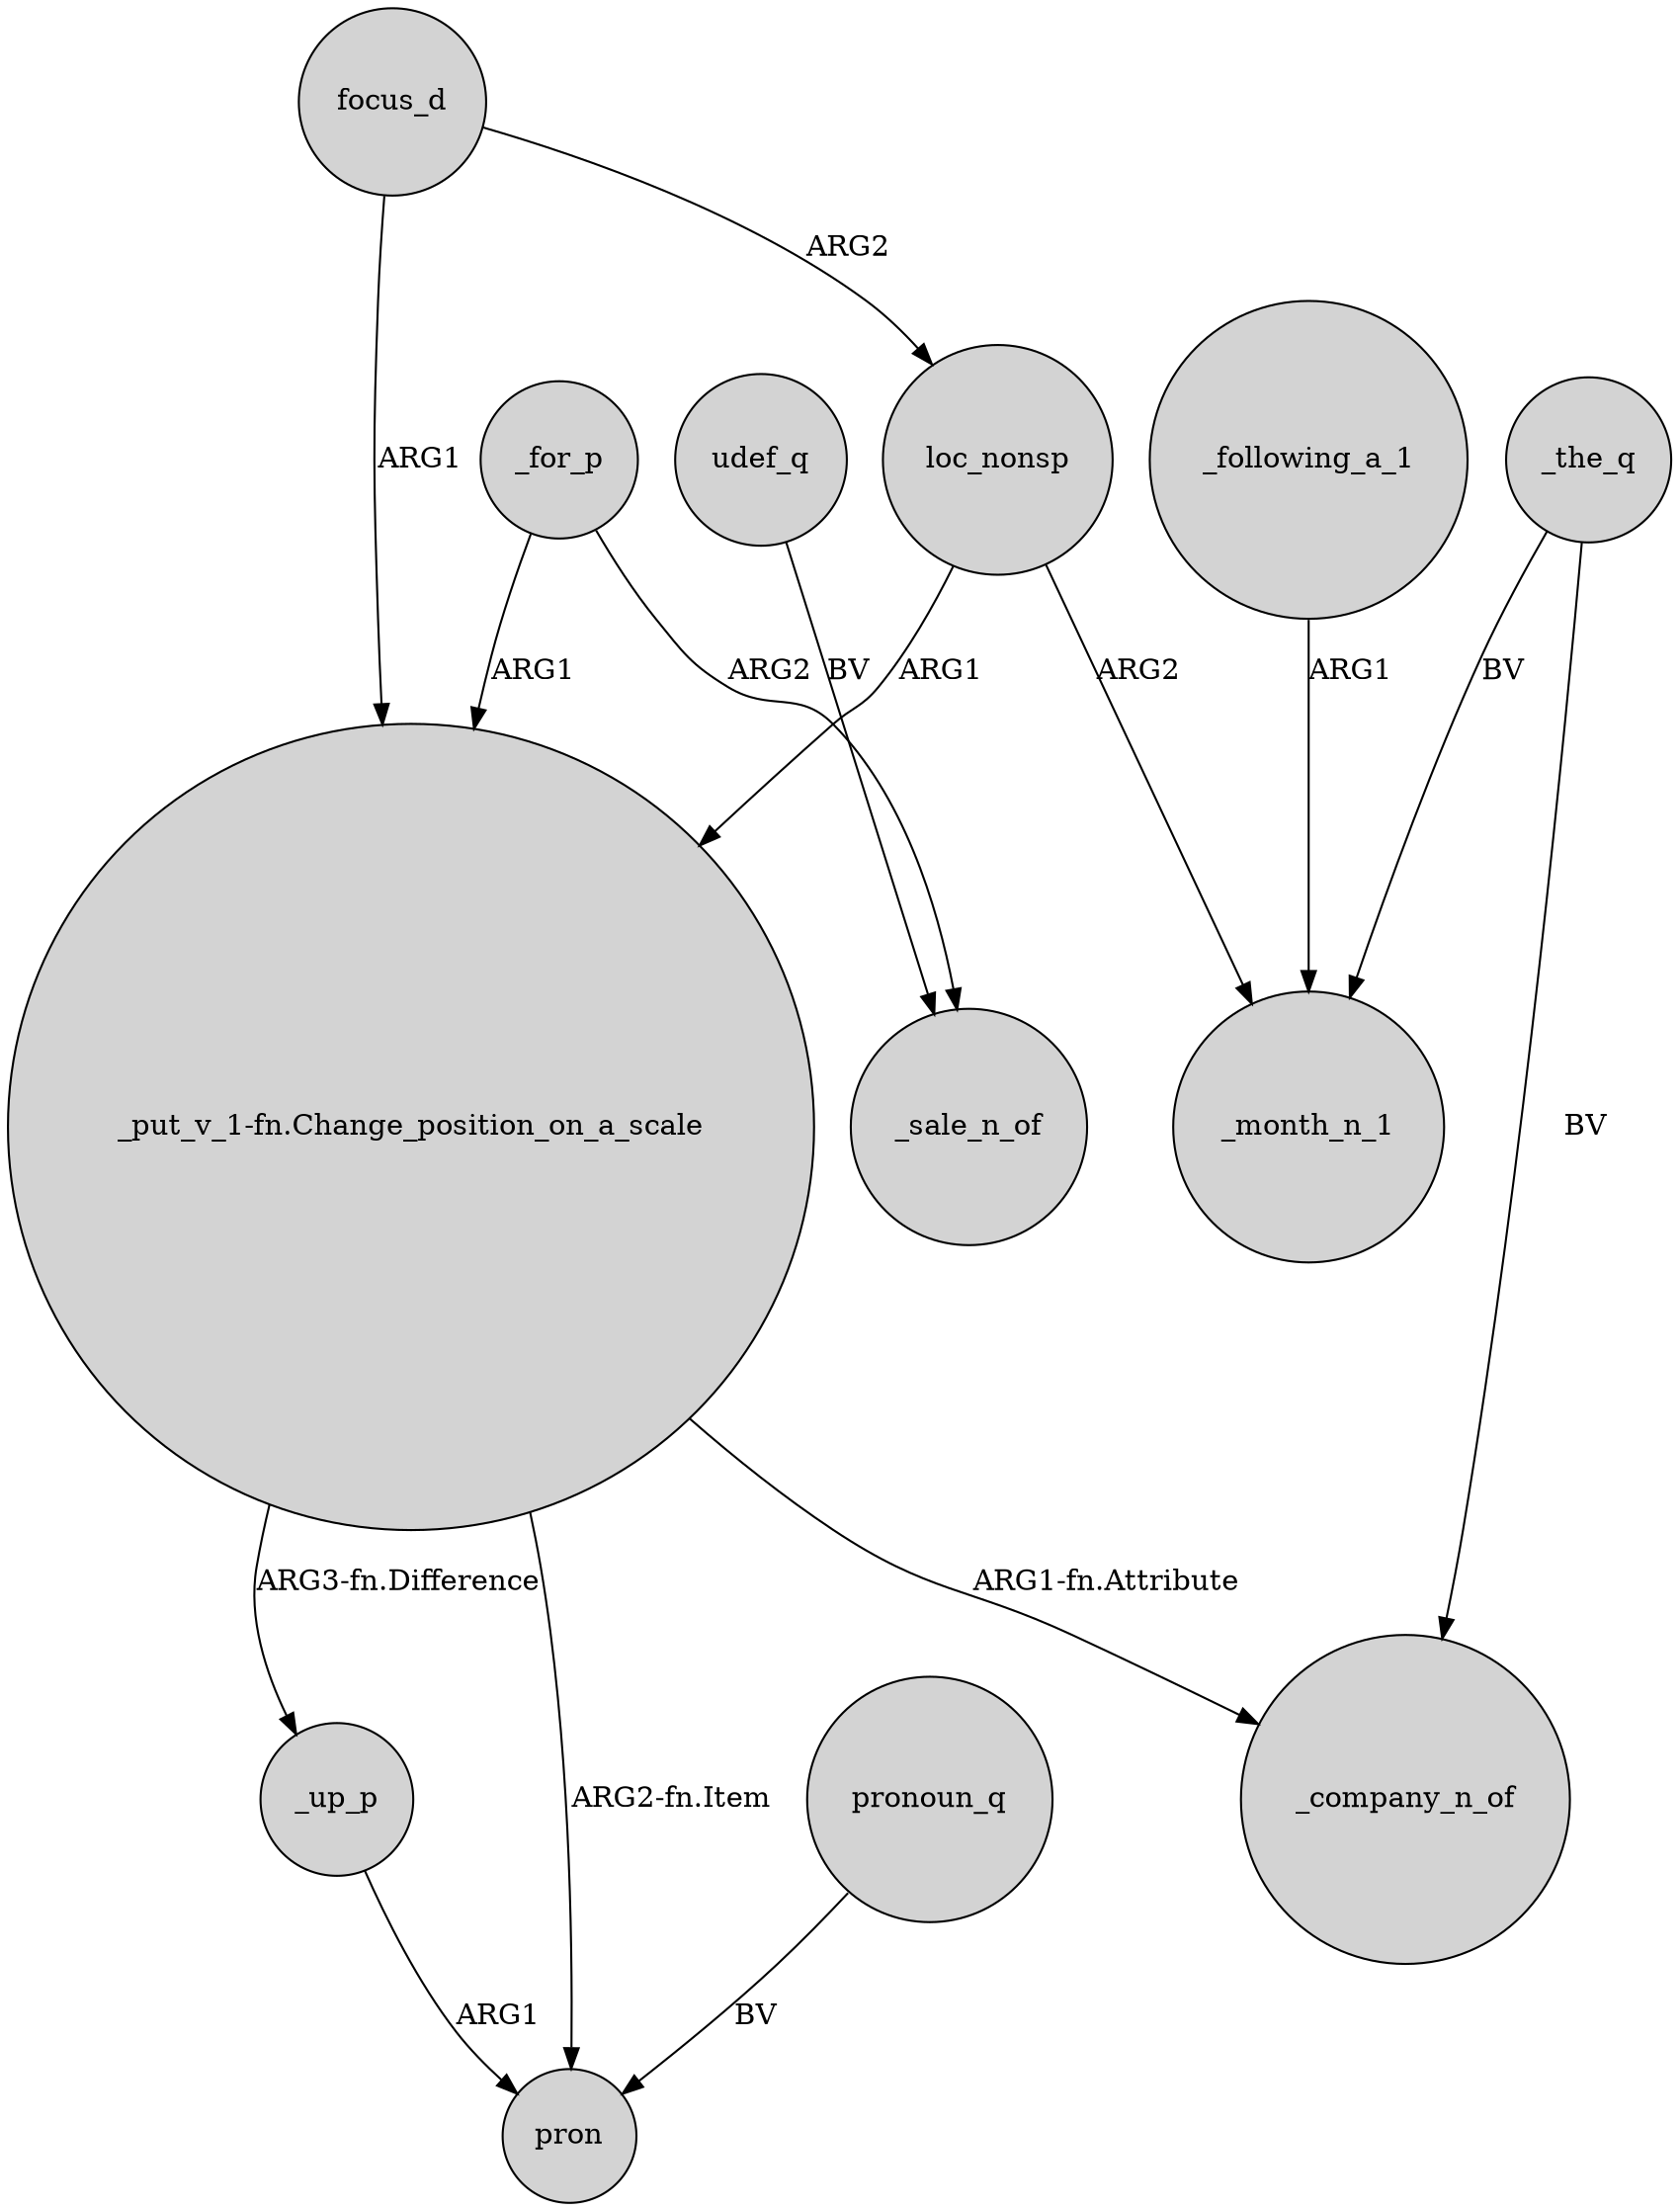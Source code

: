 digraph {
	node [shape=circle style=filled]
	_for_p -> "_put_v_1-fn.Change_position_on_a_scale" [label=ARG1]
	focus_d -> "_put_v_1-fn.Change_position_on_a_scale" [label=ARG1]
	udef_q -> _sale_n_of [label=BV]
	"_put_v_1-fn.Change_position_on_a_scale" -> _up_p [label="ARG3-fn.Difference"]
	focus_d -> loc_nonsp [label=ARG2]
	loc_nonsp -> "_put_v_1-fn.Change_position_on_a_scale" [label=ARG1]
	_up_p -> pron [label=ARG1]
	loc_nonsp -> _month_n_1 [label=ARG2]
	_the_q -> _month_n_1 [label=BV]
	_the_q -> _company_n_of [label=BV]
	pronoun_q -> pron [label=BV]
	"_put_v_1-fn.Change_position_on_a_scale" -> pron [label="ARG2-fn.Item"]
	_for_p -> _sale_n_of [label=ARG2]
	"_put_v_1-fn.Change_position_on_a_scale" -> _company_n_of [label="ARG1-fn.Attribute"]
	_following_a_1 -> _month_n_1 [label=ARG1]
}
